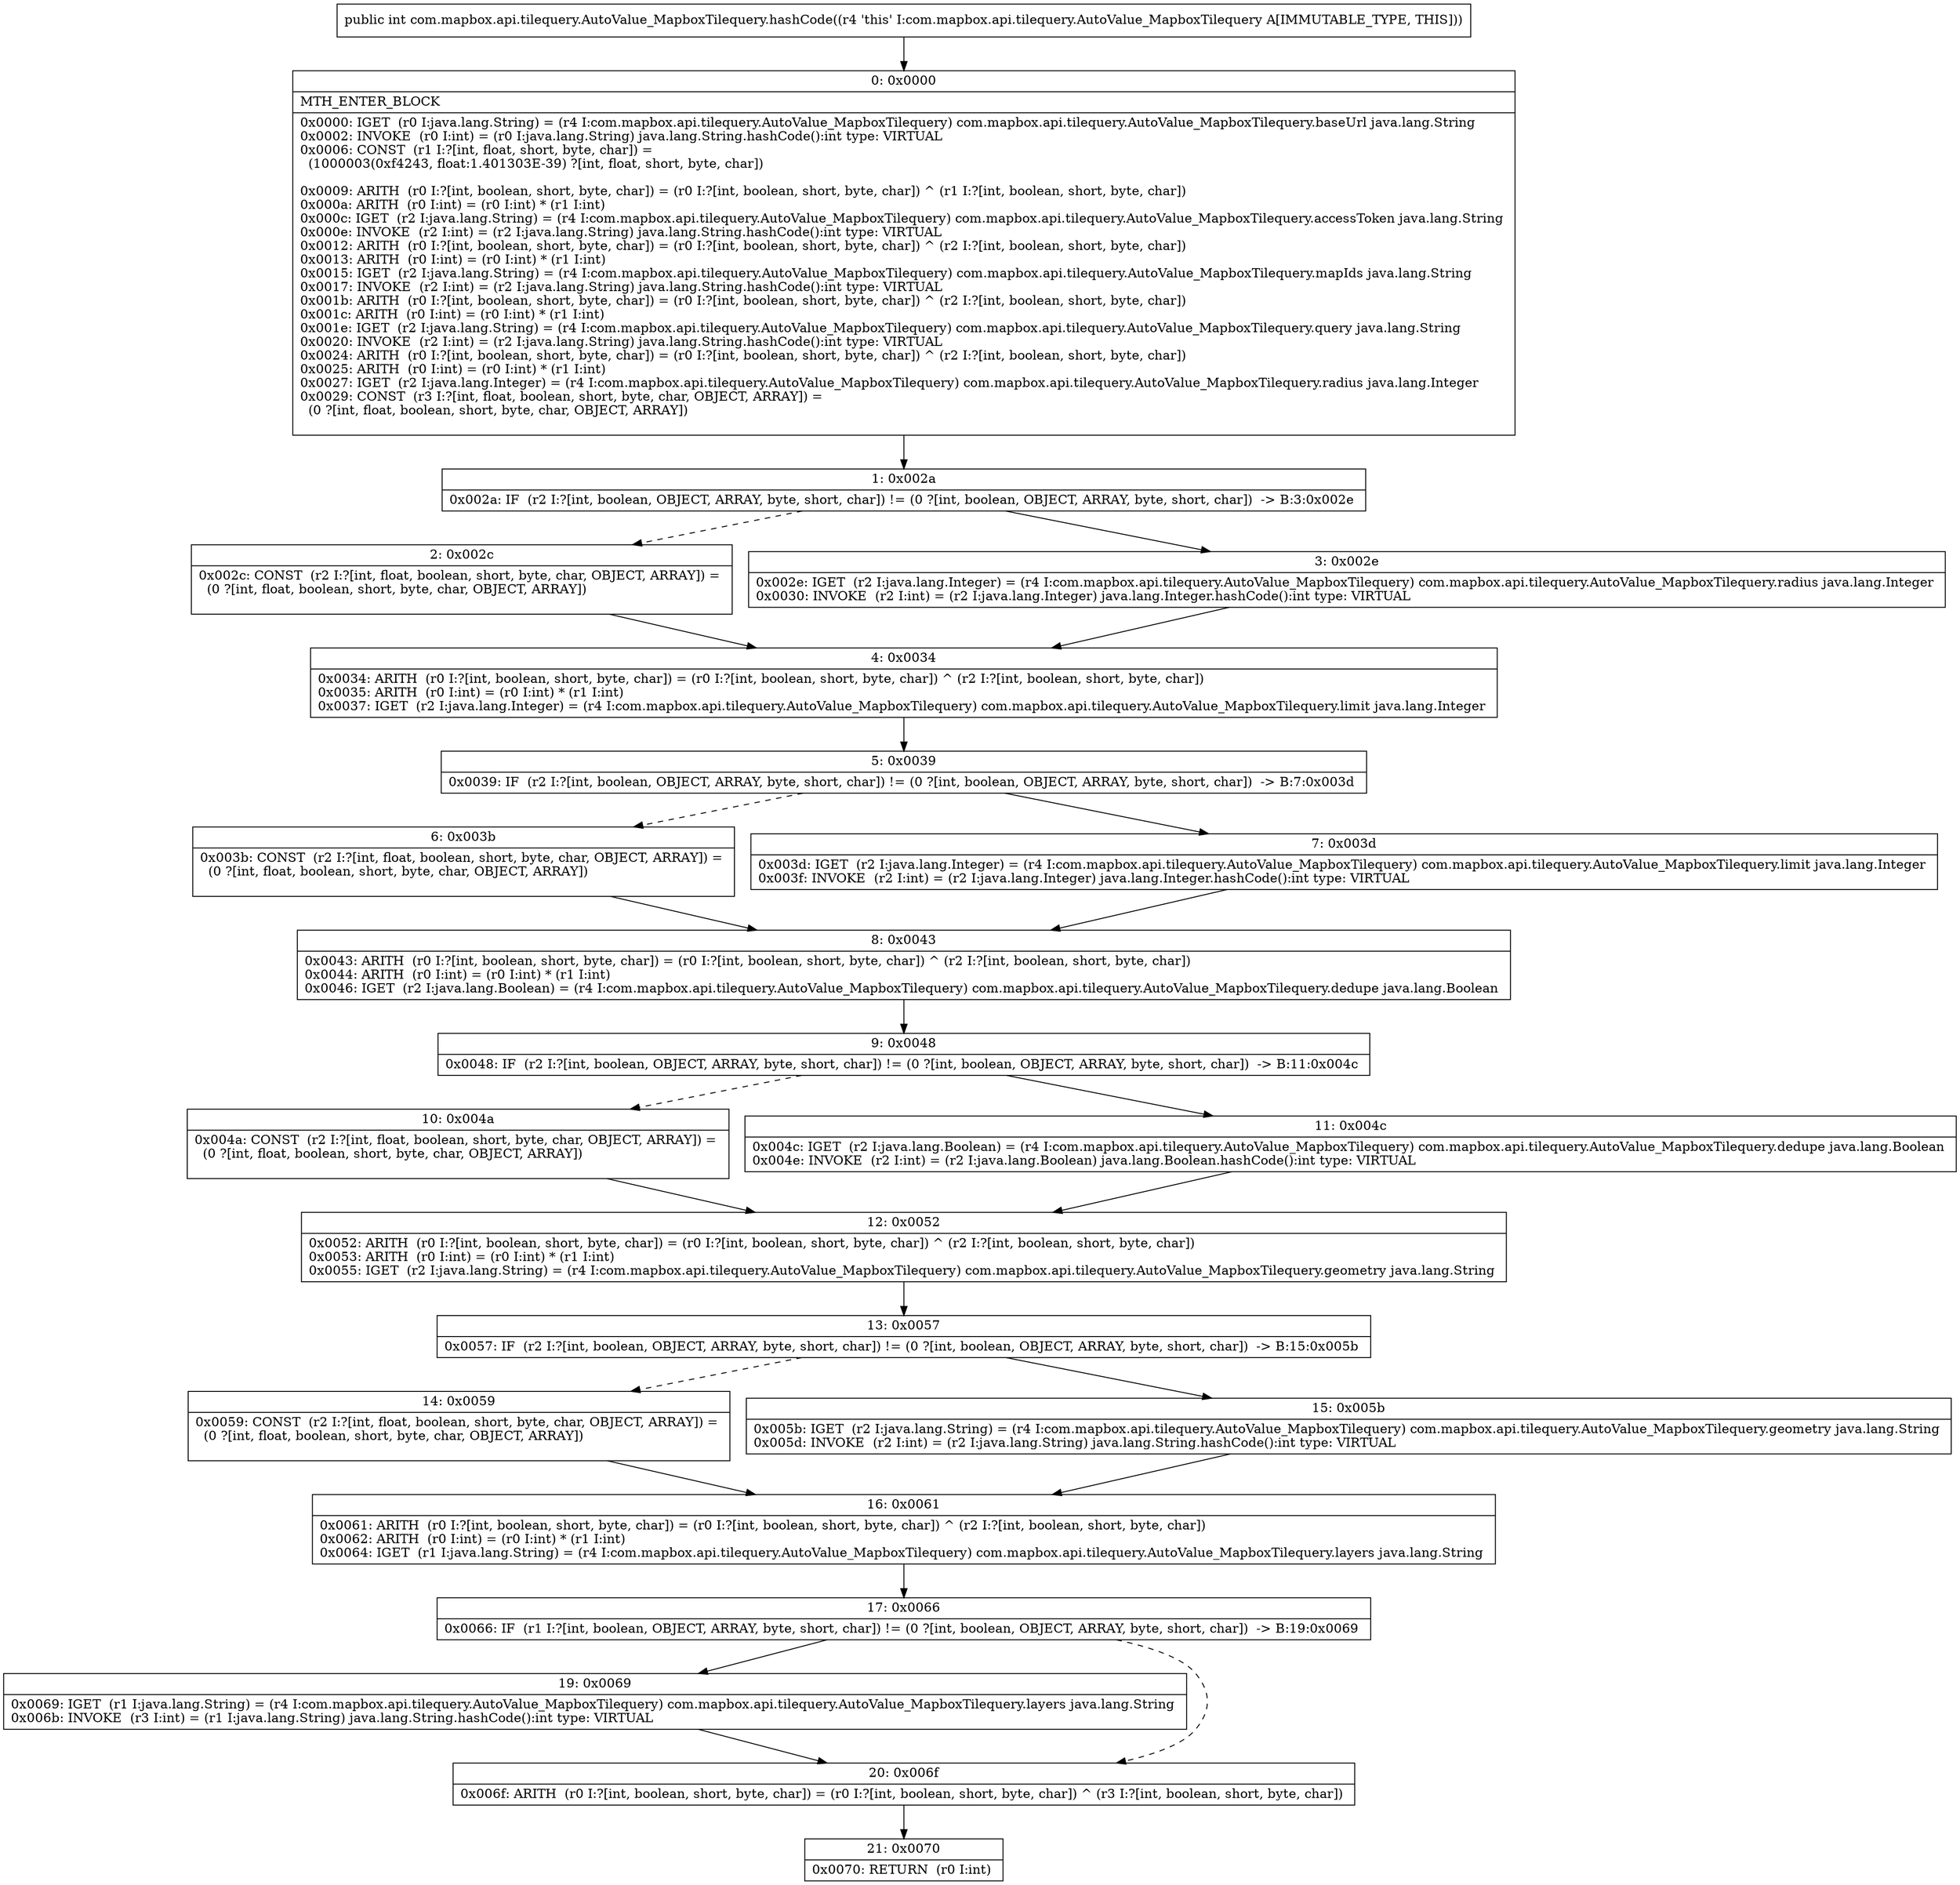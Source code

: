 digraph "CFG forcom.mapbox.api.tilequery.AutoValue_MapboxTilequery.hashCode()I" {
Node_0 [shape=record,label="{0\:\ 0x0000|MTH_ENTER_BLOCK\l|0x0000: IGET  (r0 I:java.lang.String) = (r4 I:com.mapbox.api.tilequery.AutoValue_MapboxTilequery) com.mapbox.api.tilequery.AutoValue_MapboxTilequery.baseUrl java.lang.String \l0x0002: INVOKE  (r0 I:int) = (r0 I:java.lang.String) java.lang.String.hashCode():int type: VIRTUAL \l0x0006: CONST  (r1 I:?[int, float, short, byte, char]) = \l  (1000003(0xf4243, float:1.401303E\-39) ?[int, float, short, byte, char])\l \l0x0009: ARITH  (r0 I:?[int, boolean, short, byte, char]) = (r0 I:?[int, boolean, short, byte, char]) ^ (r1 I:?[int, boolean, short, byte, char]) \l0x000a: ARITH  (r0 I:int) = (r0 I:int) * (r1 I:int) \l0x000c: IGET  (r2 I:java.lang.String) = (r4 I:com.mapbox.api.tilequery.AutoValue_MapboxTilequery) com.mapbox.api.tilequery.AutoValue_MapboxTilequery.accessToken java.lang.String \l0x000e: INVOKE  (r2 I:int) = (r2 I:java.lang.String) java.lang.String.hashCode():int type: VIRTUAL \l0x0012: ARITH  (r0 I:?[int, boolean, short, byte, char]) = (r0 I:?[int, boolean, short, byte, char]) ^ (r2 I:?[int, boolean, short, byte, char]) \l0x0013: ARITH  (r0 I:int) = (r0 I:int) * (r1 I:int) \l0x0015: IGET  (r2 I:java.lang.String) = (r4 I:com.mapbox.api.tilequery.AutoValue_MapboxTilequery) com.mapbox.api.tilequery.AutoValue_MapboxTilequery.mapIds java.lang.String \l0x0017: INVOKE  (r2 I:int) = (r2 I:java.lang.String) java.lang.String.hashCode():int type: VIRTUAL \l0x001b: ARITH  (r0 I:?[int, boolean, short, byte, char]) = (r0 I:?[int, boolean, short, byte, char]) ^ (r2 I:?[int, boolean, short, byte, char]) \l0x001c: ARITH  (r0 I:int) = (r0 I:int) * (r1 I:int) \l0x001e: IGET  (r2 I:java.lang.String) = (r4 I:com.mapbox.api.tilequery.AutoValue_MapboxTilequery) com.mapbox.api.tilequery.AutoValue_MapboxTilequery.query java.lang.String \l0x0020: INVOKE  (r2 I:int) = (r2 I:java.lang.String) java.lang.String.hashCode():int type: VIRTUAL \l0x0024: ARITH  (r0 I:?[int, boolean, short, byte, char]) = (r0 I:?[int, boolean, short, byte, char]) ^ (r2 I:?[int, boolean, short, byte, char]) \l0x0025: ARITH  (r0 I:int) = (r0 I:int) * (r1 I:int) \l0x0027: IGET  (r2 I:java.lang.Integer) = (r4 I:com.mapbox.api.tilequery.AutoValue_MapboxTilequery) com.mapbox.api.tilequery.AutoValue_MapboxTilequery.radius java.lang.Integer \l0x0029: CONST  (r3 I:?[int, float, boolean, short, byte, char, OBJECT, ARRAY]) = \l  (0 ?[int, float, boolean, short, byte, char, OBJECT, ARRAY])\l \l}"];
Node_1 [shape=record,label="{1\:\ 0x002a|0x002a: IF  (r2 I:?[int, boolean, OBJECT, ARRAY, byte, short, char]) != (0 ?[int, boolean, OBJECT, ARRAY, byte, short, char])  \-\> B:3:0x002e \l}"];
Node_2 [shape=record,label="{2\:\ 0x002c|0x002c: CONST  (r2 I:?[int, float, boolean, short, byte, char, OBJECT, ARRAY]) = \l  (0 ?[int, float, boolean, short, byte, char, OBJECT, ARRAY])\l \l}"];
Node_3 [shape=record,label="{3\:\ 0x002e|0x002e: IGET  (r2 I:java.lang.Integer) = (r4 I:com.mapbox.api.tilequery.AutoValue_MapboxTilequery) com.mapbox.api.tilequery.AutoValue_MapboxTilequery.radius java.lang.Integer \l0x0030: INVOKE  (r2 I:int) = (r2 I:java.lang.Integer) java.lang.Integer.hashCode():int type: VIRTUAL \l}"];
Node_4 [shape=record,label="{4\:\ 0x0034|0x0034: ARITH  (r0 I:?[int, boolean, short, byte, char]) = (r0 I:?[int, boolean, short, byte, char]) ^ (r2 I:?[int, boolean, short, byte, char]) \l0x0035: ARITH  (r0 I:int) = (r0 I:int) * (r1 I:int) \l0x0037: IGET  (r2 I:java.lang.Integer) = (r4 I:com.mapbox.api.tilequery.AutoValue_MapboxTilequery) com.mapbox.api.tilequery.AutoValue_MapboxTilequery.limit java.lang.Integer \l}"];
Node_5 [shape=record,label="{5\:\ 0x0039|0x0039: IF  (r2 I:?[int, boolean, OBJECT, ARRAY, byte, short, char]) != (0 ?[int, boolean, OBJECT, ARRAY, byte, short, char])  \-\> B:7:0x003d \l}"];
Node_6 [shape=record,label="{6\:\ 0x003b|0x003b: CONST  (r2 I:?[int, float, boolean, short, byte, char, OBJECT, ARRAY]) = \l  (0 ?[int, float, boolean, short, byte, char, OBJECT, ARRAY])\l \l}"];
Node_7 [shape=record,label="{7\:\ 0x003d|0x003d: IGET  (r2 I:java.lang.Integer) = (r4 I:com.mapbox.api.tilequery.AutoValue_MapboxTilequery) com.mapbox.api.tilequery.AutoValue_MapboxTilequery.limit java.lang.Integer \l0x003f: INVOKE  (r2 I:int) = (r2 I:java.lang.Integer) java.lang.Integer.hashCode():int type: VIRTUAL \l}"];
Node_8 [shape=record,label="{8\:\ 0x0043|0x0043: ARITH  (r0 I:?[int, boolean, short, byte, char]) = (r0 I:?[int, boolean, short, byte, char]) ^ (r2 I:?[int, boolean, short, byte, char]) \l0x0044: ARITH  (r0 I:int) = (r0 I:int) * (r1 I:int) \l0x0046: IGET  (r2 I:java.lang.Boolean) = (r4 I:com.mapbox.api.tilequery.AutoValue_MapboxTilequery) com.mapbox.api.tilequery.AutoValue_MapboxTilequery.dedupe java.lang.Boolean \l}"];
Node_9 [shape=record,label="{9\:\ 0x0048|0x0048: IF  (r2 I:?[int, boolean, OBJECT, ARRAY, byte, short, char]) != (0 ?[int, boolean, OBJECT, ARRAY, byte, short, char])  \-\> B:11:0x004c \l}"];
Node_10 [shape=record,label="{10\:\ 0x004a|0x004a: CONST  (r2 I:?[int, float, boolean, short, byte, char, OBJECT, ARRAY]) = \l  (0 ?[int, float, boolean, short, byte, char, OBJECT, ARRAY])\l \l}"];
Node_11 [shape=record,label="{11\:\ 0x004c|0x004c: IGET  (r2 I:java.lang.Boolean) = (r4 I:com.mapbox.api.tilequery.AutoValue_MapboxTilequery) com.mapbox.api.tilequery.AutoValue_MapboxTilequery.dedupe java.lang.Boolean \l0x004e: INVOKE  (r2 I:int) = (r2 I:java.lang.Boolean) java.lang.Boolean.hashCode():int type: VIRTUAL \l}"];
Node_12 [shape=record,label="{12\:\ 0x0052|0x0052: ARITH  (r0 I:?[int, boolean, short, byte, char]) = (r0 I:?[int, boolean, short, byte, char]) ^ (r2 I:?[int, boolean, short, byte, char]) \l0x0053: ARITH  (r0 I:int) = (r0 I:int) * (r1 I:int) \l0x0055: IGET  (r2 I:java.lang.String) = (r4 I:com.mapbox.api.tilequery.AutoValue_MapboxTilequery) com.mapbox.api.tilequery.AutoValue_MapboxTilequery.geometry java.lang.String \l}"];
Node_13 [shape=record,label="{13\:\ 0x0057|0x0057: IF  (r2 I:?[int, boolean, OBJECT, ARRAY, byte, short, char]) != (0 ?[int, boolean, OBJECT, ARRAY, byte, short, char])  \-\> B:15:0x005b \l}"];
Node_14 [shape=record,label="{14\:\ 0x0059|0x0059: CONST  (r2 I:?[int, float, boolean, short, byte, char, OBJECT, ARRAY]) = \l  (0 ?[int, float, boolean, short, byte, char, OBJECT, ARRAY])\l \l}"];
Node_15 [shape=record,label="{15\:\ 0x005b|0x005b: IGET  (r2 I:java.lang.String) = (r4 I:com.mapbox.api.tilequery.AutoValue_MapboxTilequery) com.mapbox.api.tilequery.AutoValue_MapboxTilequery.geometry java.lang.String \l0x005d: INVOKE  (r2 I:int) = (r2 I:java.lang.String) java.lang.String.hashCode():int type: VIRTUAL \l}"];
Node_16 [shape=record,label="{16\:\ 0x0061|0x0061: ARITH  (r0 I:?[int, boolean, short, byte, char]) = (r0 I:?[int, boolean, short, byte, char]) ^ (r2 I:?[int, boolean, short, byte, char]) \l0x0062: ARITH  (r0 I:int) = (r0 I:int) * (r1 I:int) \l0x0064: IGET  (r1 I:java.lang.String) = (r4 I:com.mapbox.api.tilequery.AutoValue_MapboxTilequery) com.mapbox.api.tilequery.AutoValue_MapboxTilequery.layers java.lang.String \l}"];
Node_17 [shape=record,label="{17\:\ 0x0066|0x0066: IF  (r1 I:?[int, boolean, OBJECT, ARRAY, byte, short, char]) != (0 ?[int, boolean, OBJECT, ARRAY, byte, short, char])  \-\> B:19:0x0069 \l}"];
Node_19 [shape=record,label="{19\:\ 0x0069|0x0069: IGET  (r1 I:java.lang.String) = (r4 I:com.mapbox.api.tilequery.AutoValue_MapboxTilequery) com.mapbox.api.tilequery.AutoValue_MapboxTilequery.layers java.lang.String \l0x006b: INVOKE  (r3 I:int) = (r1 I:java.lang.String) java.lang.String.hashCode():int type: VIRTUAL \l}"];
Node_20 [shape=record,label="{20\:\ 0x006f|0x006f: ARITH  (r0 I:?[int, boolean, short, byte, char]) = (r0 I:?[int, boolean, short, byte, char]) ^ (r3 I:?[int, boolean, short, byte, char]) \l}"];
Node_21 [shape=record,label="{21\:\ 0x0070|0x0070: RETURN  (r0 I:int) \l}"];
MethodNode[shape=record,label="{public int com.mapbox.api.tilequery.AutoValue_MapboxTilequery.hashCode((r4 'this' I:com.mapbox.api.tilequery.AutoValue_MapboxTilequery A[IMMUTABLE_TYPE, THIS])) }"];
MethodNode -> Node_0;
Node_0 -> Node_1;
Node_1 -> Node_2[style=dashed];
Node_1 -> Node_3;
Node_2 -> Node_4;
Node_3 -> Node_4;
Node_4 -> Node_5;
Node_5 -> Node_6[style=dashed];
Node_5 -> Node_7;
Node_6 -> Node_8;
Node_7 -> Node_8;
Node_8 -> Node_9;
Node_9 -> Node_10[style=dashed];
Node_9 -> Node_11;
Node_10 -> Node_12;
Node_11 -> Node_12;
Node_12 -> Node_13;
Node_13 -> Node_14[style=dashed];
Node_13 -> Node_15;
Node_14 -> Node_16;
Node_15 -> Node_16;
Node_16 -> Node_17;
Node_17 -> Node_19;
Node_17 -> Node_20[style=dashed];
Node_19 -> Node_20;
Node_20 -> Node_21;
}

